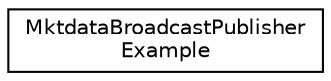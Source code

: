 digraph "Graphical Class Hierarchy"
{
  edge [fontname="Helvetica",fontsize="10",labelfontname="Helvetica",labelfontsize="10"];
  node [fontname="Helvetica",fontsize="10",shape=record];
  rankdir="LR";
  Node1 [label="MktdataBroadcastPublisher\lExample",height=0.2,width=0.4,color="black", fillcolor="white", style="filled",URL="$class_mktdata_broadcast_publisher_example.html"];
}
